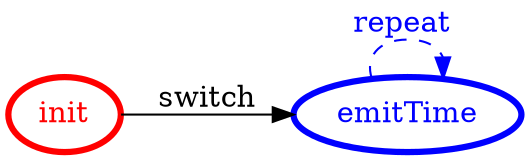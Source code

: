 /*
*
* A GraphViz DOT FSM description 
* Please use a GraphViz visualizer (like http://www.webgraphviz.com)
*  
*/

digraph finite_state_machine {
	rankdir=LR
	size="8,5"
	
	init [ color = red ][ fontcolor = red ][ penwidth = 3 ]
	emitTime [ color = blue ][ fontcolor = blue ][ penwidth = 3 ]
	
	init -> emitTime [ label = "switch" ][ color = black ][ fontcolor = black ]
	emitTime -> emitTime [ label = "repeat "][ style = dashed ][ color = blue ][ fontcolor = blue ]
}
